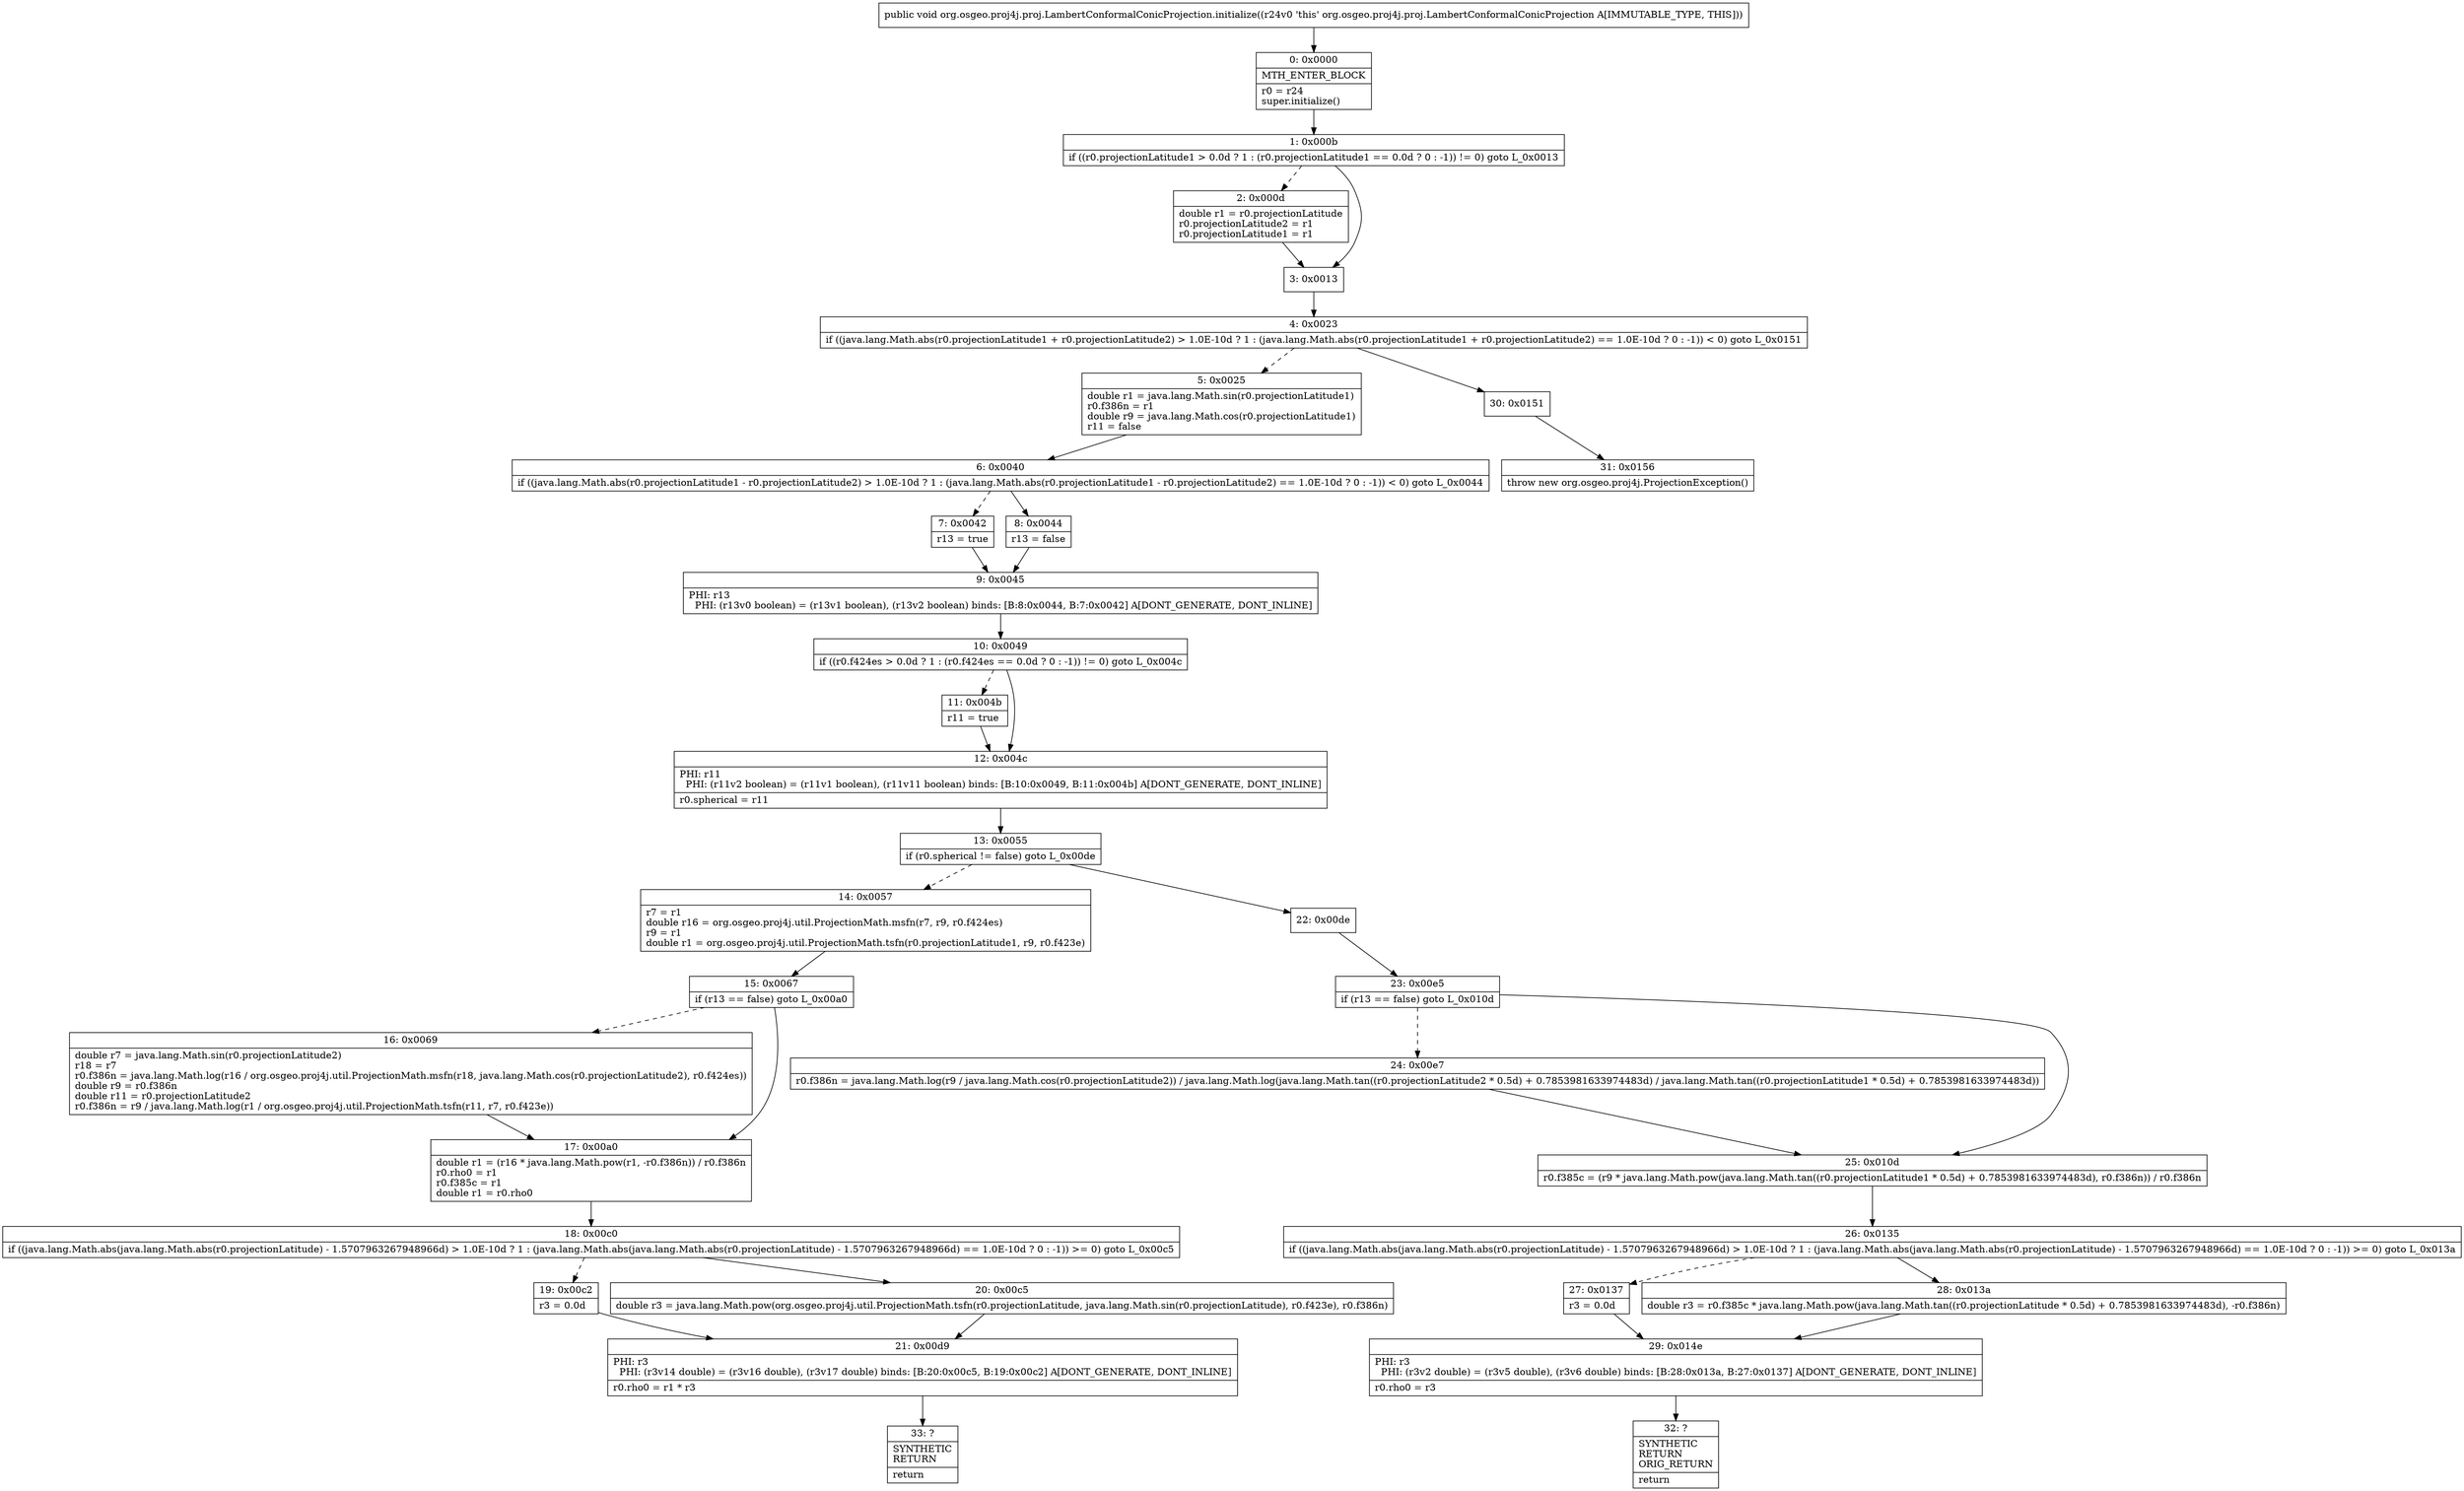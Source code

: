 digraph "CFG fororg.osgeo.proj4j.proj.LambertConformalConicProjection.initialize()V" {
Node_0 [shape=record,label="{0\:\ 0x0000|MTH_ENTER_BLOCK\l|r0 = r24\lsuper.initialize()\l}"];
Node_1 [shape=record,label="{1\:\ 0x000b|if ((r0.projectionLatitude1 \> 0.0d ? 1 : (r0.projectionLatitude1 == 0.0d ? 0 : \-1)) != 0) goto L_0x0013\l}"];
Node_2 [shape=record,label="{2\:\ 0x000d|double r1 = r0.projectionLatitude\lr0.projectionLatitude2 = r1\lr0.projectionLatitude1 = r1\l}"];
Node_3 [shape=record,label="{3\:\ 0x0013}"];
Node_4 [shape=record,label="{4\:\ 0x0023|if ((java.lang.Math.abs(r0.projectionLatitude1 + r0.projectionLatitude2) \> 1.0E\-10d ? 1 : (java.lang.Math.abs(r0.projectionLatitude1 + r0.projectionLatitude2) == 1.0E\-10d ? 0 : \-1)) \< 0) goto L_0x0151\l}"];
Node_5 [shape=record,label="{5\:\ 0x0025|double r1 = java.lang.Math.sin(r0.projectionLatitude1)\lr0.f386n = r1\ldouble r9 = java.lang.Math.cos(r0.projectionLatitude1)\lr11 = false\l}"];
Node_6 [shape=record,label="{6\:\ 0x0040|if ((java.lang.Math.abs(r0.projectionLatitude1 \- r0.projectionLatitude2) \> 1.0E\-10d ? 1 : (java.lang.Math.abs(r0.projectionLatitude1 \- r0.projectionLatitude2) == 1.0E\-10d ? 0 : \-1)) \< 0) goto L_0x0044\l}"];
Node_7 [shape=record,label="{7\:\ 0x0042|r13 = true\l}"];
Node_8 [shape=record,label="{8\:\ 0x0044|r13 = false\l}"];
Node_9 [shape=record,label="{9\:\ 0x0045|PHI: r13 \l  PHI: (r13v0 boolean) = (r13v1 boolean), (r13v2 boolean) binds: [B:8:0x0044, B:7:0x0042] A[DONT_GENERATE, DONT_INLINE]\l}"];
Node_10 [shape=record,label="{10\:\ 0x0049|if ((r0.f424es \> 0.0d ? 1 : (r0.f424es == 0.0d ? 0 : \-1)) != 0) goto L_0x004c\l}"];
Node_11 [shape=record,label="{11\:\ 0x004b|r11 = true\l}"];
Node_12 [shape=record,label="{12\:\ 0x004c|PHI: r11 \l  PHI: (r11v2 boolean) = (r11v1 boolean), (r11v11 boolean) binds: [B:10:0x0049, B:11:0x004b] A[DONT_GENERATE, DONT_INLINE]\l|r0.spherical = r11\l}"];
Node_13 [shape=record,label="{13\:\ 0x0055|if (r0.spherical != false) goto L_0x00de\l}"];
Node_14 [shape=record,label="{14\:\ 0x0057|r7 = r1\ldouble r16 = org.osgeo.proj4j.util.ProjectionMath.msfn(r7, r9, r0.f424es)\lr9 = r1\ldouble r1 = org.osgeo.proj4j.util.ProjectionMath.tsfn(r0.projectionLatitude1, r9, r0.f423e)\l}"];
Node_15 [shape=record,label="{15\:\ 0x0067|if (r13 == false) goto L_0x00a0\l}"];
Node_16 [shape=record,label="{16\:\ 0x0069|double r7 = java.lang.Math.sin(r0.projectionLatitude2)\lr18 = r7\lr0.f386n = java.lang.Math.log(r16 \/ org.osgeo.proj4j.util.ProjectionMath.msfn(r18, java.lang.Math.cos(r0.projectionLatitude2), r0.f424es))\ldouble r9 = r0.f386n\ldouble r11 = r0.projectionLatitude2\lr0.f386n = r9 \/ java.lang.Math.log(r1 \/ org.osgeo.proj4j.util.ProjectionMath.tsfn(r11, r7, r0.f423e))\l}"];
Node_17 [shape=record,label="{17\:\ 0x00a0|double r1 = (r16 * java.lang.Math.pow(r1, \-r0.f386n)) \/ r0.f386n\lr0.rho0 = r1\lr0.f385c = r1\ldouble r1 = r0.rho0\l}"];
Node_18 [shape=record,label="{18\:\ 0x00c0|if ((java.lang.Math.abs(java.lang.Math.abs(r0.projectionLatitude) \- 1.5707963267948966d) \> 1.0E\-10d ? 1 : (java.lang.Math.abs(java.lang.Math.abs(r0.projectionLatitude) \- 1.5707963267948966d) == 1.0E\-10d ? 0 : \-1)) \>= 0) goto L_0x00c5\l}"];
Node_19 [shape=record,label="{19\:\ 0x00c2|r3 = 0.0d\l}"];
Node_20 [shape=record,label="{20\:\ 0x00c5|double r3 = java.lang.Math.pow(org.osgeo.proj4j.util.ProjectionMath.tsfn(r0.projectionLatitude, java.lang.Math.sin(r0.projectionLatitude), r0.f423e), r0.f386n)\l}"];
Node_21 [shape=record,label="{21\:\ 0x00d9|PHI: r3 \l  PHI: (r3v14 double) = (r3v16 double), (r3v17 double) binds: [B:20:0x00c5, B:19:0x00c2] A[DONT_GENERATE, DONT_INLINE]\l|r0.rho0 = r1 * r3\l}"];
Node_22 [shape=record,label="{22\:\ 0x00de}"];
Node_23 [shape=record,label="{23\:\ 0x00e5|if (r13 == false) goto L_0x010d\l}"];
Node_24 [shape=record,label="{24\:\ 0x00e7|r0.f386n = java.lang.Math.log(r9 \/ java.lang.Math.cos(r0.projectionLatitude2)) \/ java.lang.Math.log(java.lang.Math.tan((r0.projectionLatitude2 * 0.5d) + 0.7853981633974483d) \/ java.lang.Math.tan((r0.projectionLatitude1 * 0.5d) + 0.7853981633974483d))\l}"];
Node_25 [shape=record,label="{25\:\ 0x010d|r0.f385c = (r9 * java.lang.Math.pow(java.lang.Math.tan((r0.projectionLatitude1 * 0.5d) + 0.7853981633974483d), r0.f386n)) \/ r0.f386n\l}"];
Node_26 [shape=record,label="{26\:\ 0x0135|if ((java.lang.Math.abs(java.lang.Math.abs(r0.projectionLatitude) \- 1.5707963267948966d) \> 1.0E\-10d ? 1 : (java.lang.Math.abs(java.lang.Math.abs(r0.projectionLatitude) \- 1.5707963267948966d) == 1.0E\-10d ? 0 : \-1)) \>= 0) goto L_0x013a\l}"];
Node_27 [shape=record,label="{27\:\ 0x0137|r3 = 0.0d\l}"];
Node_28 [shape=record,label="{28\:\ 0x013a|double r3 = r0.f385c * java.lang.Math.pow(java.lang.Math.tan((r0.projectionLatitude * 0.5d) + 0.7853981633974483d), \-r0.f386n)\l}"];
Node_29 [shape=record,label="{29\:\ 0x014e|PHI: r3 \l  PHI: (r3v2 double) = (r3v5 double), (r3v6 double) binds: [B:28:0x013a, B:27:0x0137] A[DONT_GENERATE, DONT_INLINE]\l|r0.rho0 = r3\l}"];
Node_30 [shape=record,label="{30\:\ 0x0151}"];
Node_31 [shape=record,label="{31\:\ 0x0156|throw new org.osgeo.proj4j.ProjectionException()\l}"];
Node_32 [shape=record,label="{32\:\ ?|SYNTHETIC\lRETURN\lORIG_RETURN\l|return\l}"];
Node_33 [shape=record,label="{33\:\ ?|SYNTHETIC\lRETURN\l|return\l}"];
MethodNode[shape=record,label="{public void org.osgeo.proj4j.proj.LambertConformalConicProjection.initialize((r24v0 'this' org.osgeo.proj4j.proj.LambertConformalConicProjection A[IMMUTABLE_TYPE, THIS])) }"];
MethodNode -> Node_0;
Node_0 -> Node_1;
Node_1 -> Node_2[style=dashed];
Node_1 -> Node_3;
Node_2 -> Node_3;
Node_3 -> Node_4;
Node_4 -> Node_5[style=dashed];
Node_4 -> Node_30;
Node_5 -> Node_6;
Node_6 -> Node_7[style=dashed];
Node_6 -> Node_8;
Node_7 -> Node_9;
Node_8 -> Node_9;
Node_9 -> Node_10;
Node_10 -> Node_11[style=dashed];
Node_10 -> Node_12;
Node_11 -> Node_12;
Node_12 -> Node_13;
Node_13 -> Node_14[style=dashed];
Node_13 -> Node_22;
Node_14 -> Node_15;
Node_15 -> Node_16[style=dashed];
Node_15 -> Node_17;
Node_16 -> Node_17;
Node_17 -> Node_18;
Node_18 -> Node_19[style=dashed];
Node_18 -> Node_20;
Node_19 -> Node_21;
Node_20 -> Node_21;
Node_21 -> Node_33;
Node_22 -> Node_23;
Node_23 -> Node_24[style=dashed];
Node_23 -> Node_25;
Node_24 -> Node_25;
Node_25 -> Node_26;
Node_26 -> Node_27[style=dashed];
Node_26 -> Node_28;
Node_27 -> Node_29;
Node_28 -> Node_29;
Node_29 -> Node_32;
Node_30 -> Node_31;
}

